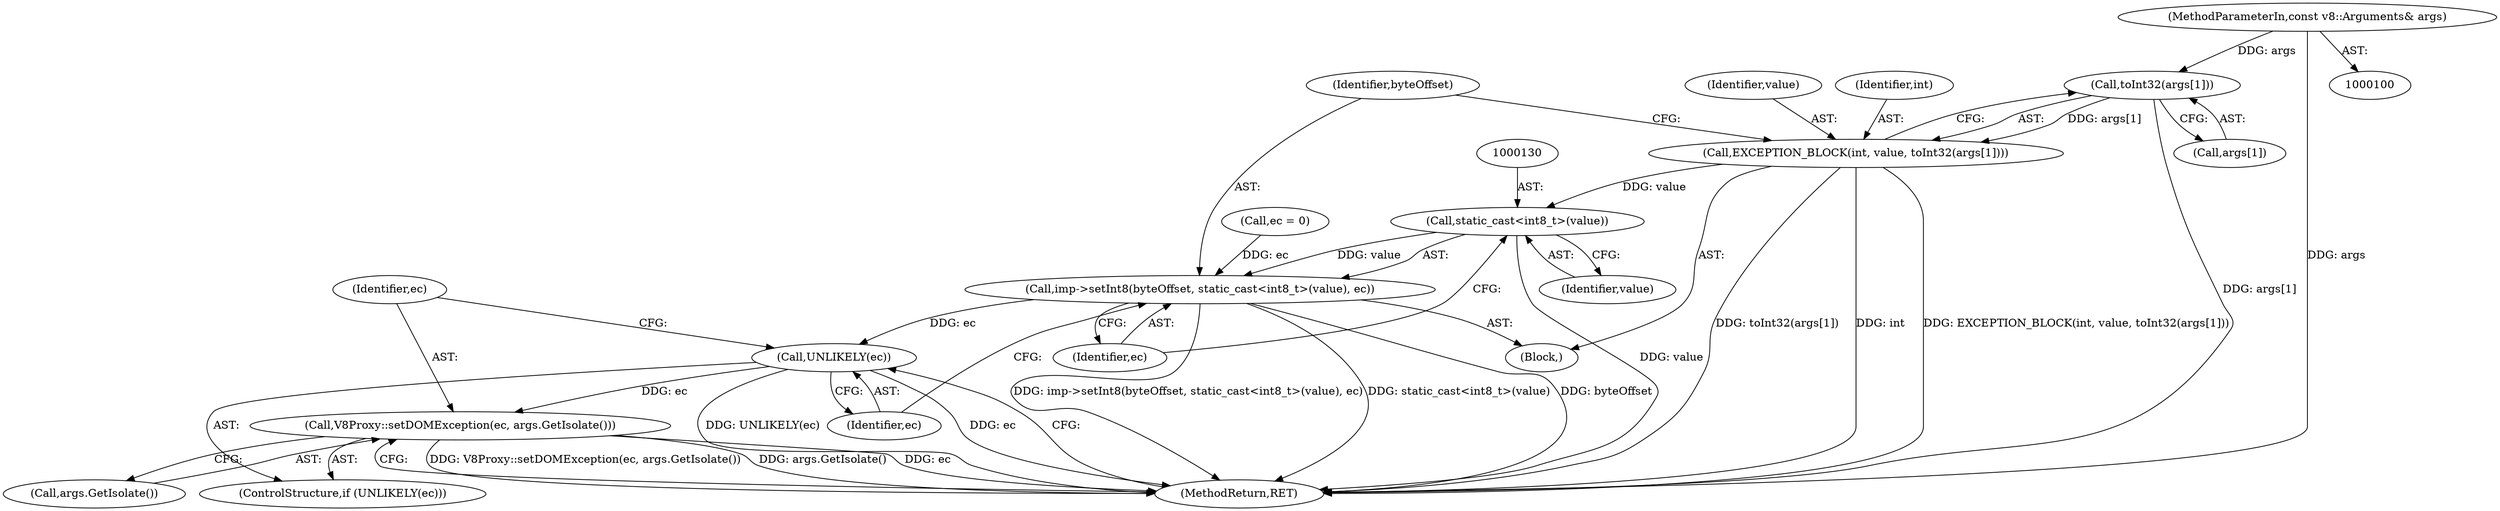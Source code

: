digraph "0_Chrome_e9372a1bfd3588a80fcf49aa07321f0971dd6091_48@array" {
"1000123" [label="(Call,toInt32(args[1]))"];
"1000101" [label="(MethodParameterIn,const v8::Arguments& args)"];
"1000120" [label="(Call,EXCEPTION_BLOCK(int, value, toInt32(args[1])))"];
"1000129" [label="(Call,static_cast<int8_t>(value))"];
"1000127" [label="(Call,imp->setInt8(byteOffset, static_cast<int8_t>(value), ec))"];
"1000134" [label="(Call,UNLIKELY(ec))"];
"1000136" [label="(Call,V8Proxy::setDOMException(ec, args.GetIsolate()))"];
"1000133" [label="(ControlStructure,if (UNLIKELY(ec)))"];
"1000124" [label="(Call,args[1])"];
"1000128" [label="(Identifier,byteOffset)"];
"1000137" [label="(Identifier,ec)"];
"1000134" [label="(Call,UNLIKELY(ec))"];
"1000123" [label="(Call,toInt32(args[1]))"];
"1000120" [label="(Call,EXCEPTION_BLOCK(int, value, toInt32(args[1])))"];
"1000129" [label="(Call,static_cast<int8_t>(value))"];
"1000138" [label="(Call,args.GetIsolate())"];
"1000127" [label="(Call,imp->setInt8(byteOffset, static_cast<int8_t>(value), ec))"];
"1000117" [label="(Call,ec = 0)"];
"1000135" [label="(Identifier,ec)"];
"1000121" [label="(Identifier,int)"];
"1000101" [label="(MethodParameterIn,const v8::Arguments& args)"];
"1000139" [label="(MethodReturn,RET)"];
"1000102" [label="(Block,)"];
"1000132" [label="(Identifier,ec)"];
"1000122" [label="(Identifier,value)"];
"1000131" [label="(Identifier,value)"];
"1000136" [label="(Call,V8Proxy::setDOMException(ec, args.GetIsolate()))"];
"1000123" -> "1000120"  [label="AST: "];
"1000123" -> "1000124"  [label="CFG: "];
"1000124" -> "1000123"  [label="AST: "];
"1000120" -> "1000123"  [label="CFG: "];
"1000123" -> "1000139"  [label="DDG: args[1]"];
"1000123" -> "1000120"  [label="DDG: args[1]"];
"1000101" -> "1000123"  [label="DDG: args"];
"1000101" -> "1000100"  [label="AST: "];
"1000101" -> "1000139"  [label="DDG: args"];
"1000120" -> "1000102"  [label="AST: "];
"1000121" -> "1000120"  [label="AST: "];
"1000122" -> "1000120"  [label="AST: "];
"1000128" -> "1000120"  [label="CFG: "];
"1000120" -> "1000139"  [label="DDG: toInt32(args[1])"];
"1000120" -> "1000139"  [label="DDG: int"];
"1000120" -> "1000139"  [label="DDG: EXCEPTION_BLOCK(int, value, toInt32(args[1]))"];
"1000120" -> "1000129"  [label="DDG: value"];
"1000129" -> "1000127"  [label="AST: "];
"1000129" -> "1000131"  [label="CFG: "];
"1000130" -> "1000129"  [label="AST: "];
"1000131" -> "1000129"  [label="AST: "];
"1000132" -> "1000129"  [label="CFG: "];
"1000129" -> "1000139"  [label="DDG: value"];
"1000129" -> "1000127"  [label="DDG: value"];
"1000127" -> "1000102"  [label="AST: "];
"1000127" -> "1000132"  [label="CFG: "];
"1000128" -> "1000127"  [label="AST: "];
"1000132" -> "1000127"  [label="AST: "];
"1000135" -> "1000127"  [label="CFG: "];
"1000127" -> "1000139"  [label="DDG: imp->setInt8(byteOffset, static_cast<int8_t>(value), ec)"];
"1000127" -> "1000139"  [label="DDG: static_cast<int8_t>(value)"];
"1000127" -> "1000139"  [label="DDG: byteOffset"];
"1000117" -> "1000127"  [label="DDG: ec"];
"1000127" -> "1000134"  [label="DDG: ec"];
"1000134" -> "1000133"  [label="AST: "];
"1000134" -> "1000135"  [label="CFG: "];
"1000135" -> "1000134"  [label="AST: "];
"1000137" -> "1000134"  [label="CFG: "];
"1000139" -> "1000134"  [label="CFG: "];
"1000134" -> "1000139"  [label="DDG: UNLIKELY(ec)"];
"1000134" -> "1000139"  [label="DDG: ec"];
"1000134" -> "1000136"  [label="DDG: ec"];
"1000136" -> "1000133"  [label="AST: "];
"1000136" -> "1000138"  [label="CFG: "];
"1000137" -> "1000136"  [label="AST: "];
"1000138" -> "1000136"  [label="AST: "];
"1000139" -> "1000136"  [label="CFG: "];
"1000136" -> "1000139"  [label="DDG: V8Proxy::setDOMException(ec, args.GetIsolate())"];
"1000136" -> "1000139"  [label="DDG: args.GetIsolate()"];
"1000136" -> "1000139"  [label="DDG: ec"];
}
